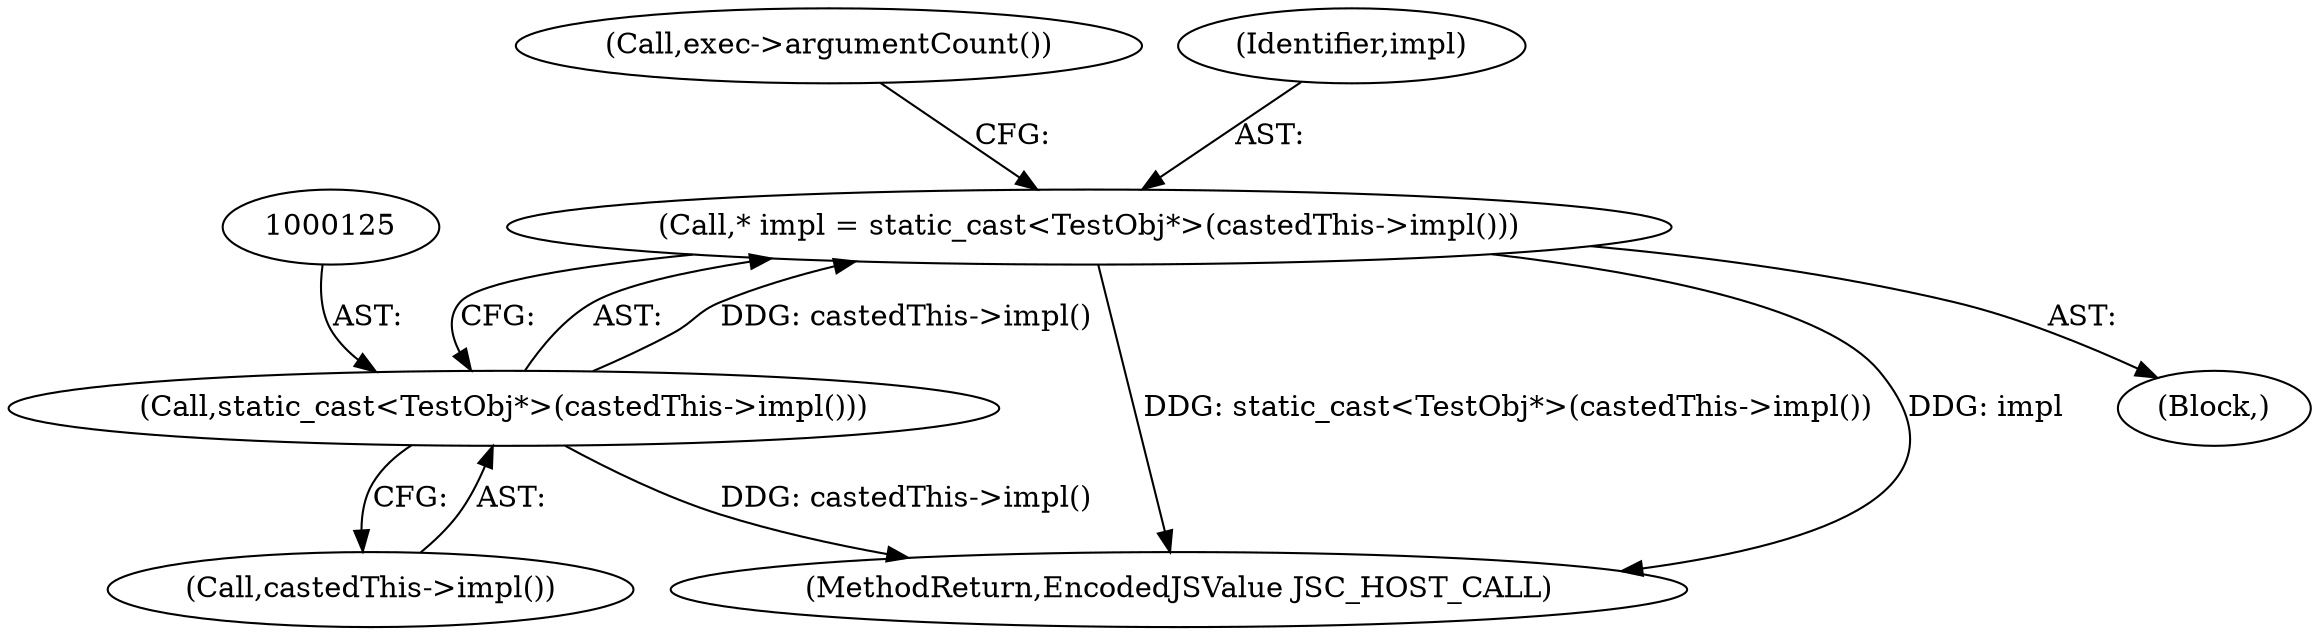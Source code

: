 digraph "0_Chrome_b944f670bb7a8a919daac497a4ea0536c954c201_26@pointer" {
"1000122" [label="(Call,* impl = static_cast<TestObj*>(castedThis->impl()))"];
"1000124" [label="(Call,static_cast<TestObj*>(castedThis->impl()))"];
"1000124" [label="(Call,static_cast<TestObj*>(castedThis->impl()))"];
"1000129" [label="(Call,exec->argumentCount())"];
"1000152" [label="(MethodReturn,EncodedJSValue JSC_HOST_CALL)"];
"1000126" [label="(Call,castedThis->impl())"];
"1000122" [label="(Call,* impl = static_cast<TestObj*>(castedThis->impl()))"];
"1000102" [label="(Block,)"];
"1000123" [label="(Identifier,impl)"];
"1000122" -> "1000102"  [label="AST: "];
"1000122" -> "1000124"  [label="CFG: "];
"1000123" -> "1000122"  [label="AST: "];
"1000124" -> "1000122"  [label="AST: "];
"1000129" -> "1000122"  [label="CFG: "];
"1000122" -> "1000152"  [label="DDG: static_cast<TestObj*>(castedThis->impl())"];
"1000122" -> "1000152"  [label="DDG: impl"];
"1000124" -> "1000122"  [label="DDG: castedThis->impl()"];
"1000124" -> "1000126"  [label="CFG: "];
"1000125" -> "1000124"  [label="AST: "];
"1000126" -> "1000124"  [label="AST: "];
"1000124" -> "1000152"  [label="DDG: castedThis->impl()"];
}
